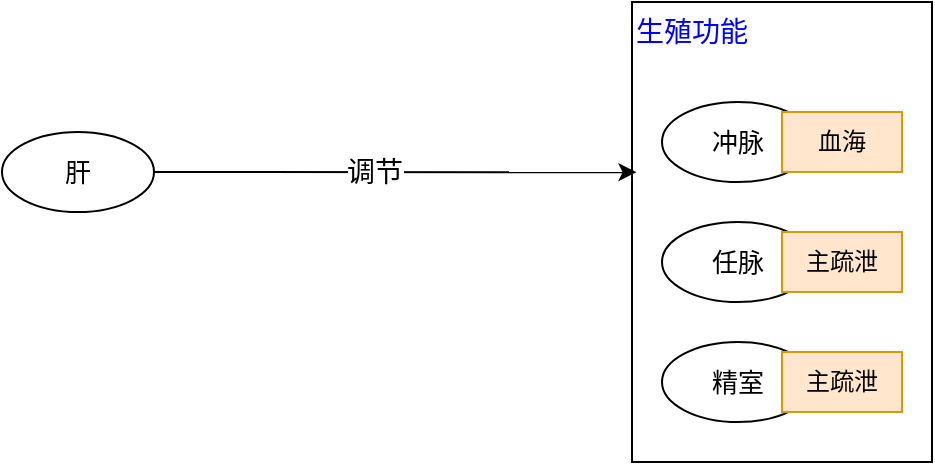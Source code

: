 <mxfile version="22.1.17" type="github">
  <diagram name="第 1 页" id="AgoYypZzx3hxxHUh2Zet">
    <mxGraphModel dx="1050" dy="557" grid="1" gridSize="10" guides="1" tooltips="1" connect="1" arrows="1" fold="1" page="1" pageScale="1" pageWidth="827" pageHeight="1169" math="0" shadow="0">
      <root>
        <mxCell id="0" />
        <mxCell id="1" parent="0" />
        <mxCell id="wE4b-NW_SzXMXIwF-MCA-17" value="" style="rounded=0;whiteSpace=wrap;html=1;" vertex="1" parent="1">
          <mxGeometry x="435" y="100" width="150" height="230" as="geometry" />
        </mxCell>
        <mxCell id="wE4b-NW_SzXMXIwF-MCA-5" value="" style="group" vertex="1" connectable="0" parent="1">
          <mxGeometry x="450" y="150" width="120" height="40" as="geometry" />
        </mxCell>
        <mxCell id="wE4b-NW_SzXMXIwF-MCA-6" value="冲脉" style="ellipse;whiteSpace=wrap;html=1;fontSize=13;" vertex="1" parent="wE4b-NW_SzXMXIwF-MCA-5">
          <mxGeometry width="76" height="40" as="geometry" />
        </mxCell>
        <mxCell id="wE4b-NW_SzXMXIwF-MCA-7" value="" style="endArrow=classic;html=1;rounded=0;exitX=1;exitY=0.5;exitDx=0;exitDy=0;" edge="1" parent="wE4b-NW_SzXMXIwF-MCA-5" source="wE4b-NW_SzXMXIwF-MCA-6" target="wE4b-NW_SzXMXIwF-MCA-8">
          <mxGeometry width="50" height="50" relative="1" as="geometry">
            <mxPoint x="127" y="21" as="sourcePoint" />
            <mxPoint x="272" y="20" as="targetPoint" />
          </mxGeometry>
        </mxCell>
        <mxCell id="wE4b-NW_SzXMXIwF-MCA-8" value="血海" style="text;html=1;strokeColor=#d79b00;fillColor=#ffe6cc;align=center;verticalAlign=middle;whiteSpace=wrap;rounded=0;" vertex="1" parent="wE4b-NW_SzXMXIwF-MCA-5">
          <mxGeometry x="60" y="5" width="60" height="30" as="geometry" />
        </mxCell>
        <mxCell id="wE4b-NW_SzXMXIwF-MCA-9" value="" style="group" vertex="1" connectable="0" parent="1">
          <mxGeometry x="450" y="210" width="120" height="40" as="geometry" />
        </mxCell>
        <mxCell id="wE4b-NW_SzXMXIwF-MCA-10" value="任脉" style="ellipse;whiteSpace=wrap;html=1;fontSize=13;" vertex="1" parent="wE4b-NW_SzXMXIwF-MCA-9">
          <mxGeometry width="76" height="40" as="geometry" />
        </mxCell>
        <mxCell id="wE4b-NW_SzXMXIwF-MCA-11" value="" style="endArrow=classic;html=1;rounded=0;exitX=1;exitY=0.5;exitDx=0;exitDy=0;" edge="1" parent="wE4b-NW_SzXMXIwF-MCA-9" source="wE4b-NW_SzXMXIwF-MCA-10" target="wE4b-NW_SzXMXIwF-MCA-12">
          <mxGeometry width="50" height="50" relative="1" as="geometry">
            <mxPoint x="127" y="21" as="sourcePoint" />
            <mxPoint x="272" y="20" as="targetPoint" />
          </mxGeometry>
        </mxCell>
        <mxCell id="wE4b-NW_SzXMXIwF-MCA-12" value="主疏泄" style="text;html=1;strokeColor=#d79b00;fillColor=#ffe6cc;align=center;verticalAlign=middle;whiteSpace=wrap;rounded=0;" vertex="1" parent="wE4b-NW_SzXMXIwF-MCA-9">
          <mxGeometry x="60" y="5" width="60" height="30" as="geometry" />
        </mxCell>
        <mxCell id="wE4b-NW_SzXMXIwF-MCA-13" value="" style="group" vertex="1" connectable="0" parent="1">
          <mxGeometry x="450" y="270" width="120" height="40" as="geometry" />
        </mxCell>
        <mxCell id="wE4b-NW_SzXMXIwF-MCA-14" value="精室" style="ellipse;whiteSpace=wrap;html=1;fontSize=13;" vertex="1" parent="wE4b-NW_SzXMXIwF-MCA-13">
          <mxGeometry width="76" height="40" as="geometry" />
        </mxCell>
        <mxCell id="wE4b-NW_SzXMXIwF-MCA-15" value="" style="endArrow=classic;html=1;rounded=0;exitX=1;exitY=0.5;exitDx=0;exitDy=0;" edge="1" parent="wE4b-NW_SzXMXIwF-MCA-13" source="wE4b-NW_SzXMXIwF-MCA-14" target="wE4b-NW_SzXMXIwF-MCA-16">
          <mxGeometry width="50" height="50" relative="1" as="geometry">
            <mxPoint x="127" y="21" as="sourcePoint" />
            <mxPoint x="272" y="20" as="targetPoint" />
          </mxGeometry>
        </mxCell>
        <mxCell id="wE4b-NW_SzXMXIwF-MCA-16" value="主疏泄" style="text;html=1;strokeColor=#d79b00;fillColor=#ffe6cc;align=center;verticalAlign=middle;whiteSpace=wrap;rounded=0;" vertex="1" parent="wE4b-NW_SzXMXIwF-MCA-13">
          <mxGeometry x="60" y="5" width="60" height="30" as="geometry" />
        </mxCell>
        <mxCell id="wE4b-NW_SzXMXIwF-MCA-18" value="生殖功能" style="text;html=1;strokeColor=none;fillColor=none;align=center;verticalAlign=middle;whiteSpace=wrap;rounded=0;fontSize=14;fontColor=#0000FF;" vertex="1" parent="1">
          <mxGeometry x="435" y="100" width="60" height="30" as="geometry" />
        </mxCell>
        <mxCell id="wE4b-NW_SzXMXIwF-MCA-3" value="" style="endArrow=classic;html=1;rounded=0;exitX=1;exitY=0.5;exitDx=0;exitDy=0;entryX=0.015;entryY=0.37;entryDx=0;entryDy=0;entryPerimeter=0;" edge="1" parent="1" source="wE4b-NW_SzXMXIwF-MCA-2" target="wE4b-NW_SzXMXIwF-MCA-17">
          <mxGeometry width="50" height="50" relative="1" as="geometry">
            <mxPoint x="247" y="181" as="sourcePoint" />
            <mxPoint x="180" y="180" as="targetPoint" />
          </mxGeometry>
        </mxCell>
        <mxCell id="wE4b-NW_SzXMXIwF-MCA-19" value="调节" style="edgeLabel;html=1;align=center;verticalAlign=middle;resizable=0;points=[];fontSize=14;" vertex="1" connectable="0" parent="wE4b-NW_SzXMXIwF-MCA-3">
          <mxGeometry x="-0.09" relative="1" as="geometry">
            <mxPoint as="offset" />
          </mxGeometry>
        </mxCell>
        <mxCell id="wE4b-NW_SzXMXIwF-MCA-2" value="肝" style="ellipse;whiteSpace=wrap;html=1;fontSize=13;" vertex="1" parent="1">
          <mxGeometry x="120" y="165" width="76" height="40" as="geometry" />
        </mxCell>
      </root>
    </mxGraphModel>
  </diagram>
</mxfile>
